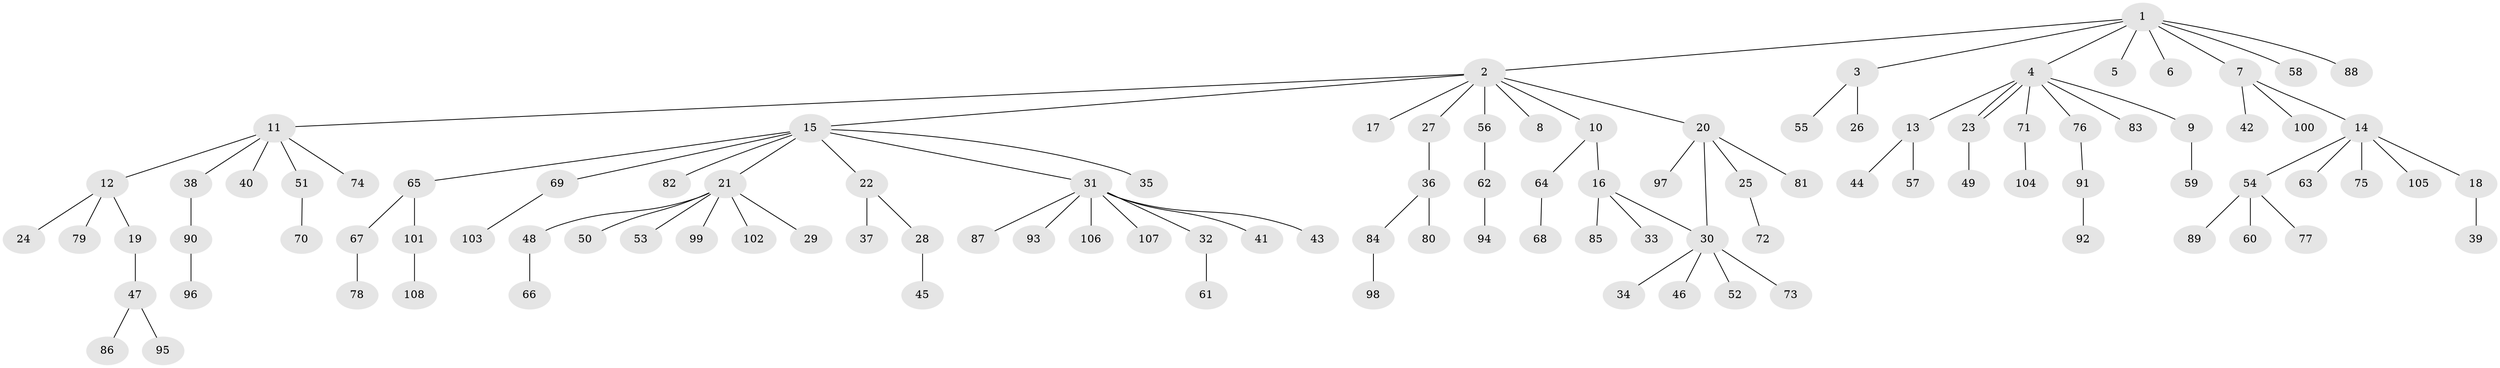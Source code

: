 // coarse degree distribution, {10: 0.0125, 13: 0.0125, 2: 0.125, 7: 0.05, 1: 0.675, 3: 0.0875, 5: 0.025, 4: 0.0125}
// Generated by graph-tools (version 1.1) at 2025/41/03/06/25 10:41:48]
// undirected, 108 vertices, 109 edges
graph export_dot {
graph [start="1"]
  node [color=gray90,style=filled];
  1;
  2;
  3;
  4;
  5;
  6;
  7;
  8;
  9;
  10;
  11;
  12;
  13;
  14;
  15;
  16;
  17;
  18;
  19;
  20;
  21;
  22;
  23;
  24;
  25;
  26;
  27;
  28;
  29;
  30;
  31;
  32;
  33;
  34;
  35;
  36;
  37;
  38;
  39;
  40;
  41;
  42;
  43;
  44;
  45;
  46;
  47;
  48;
  49;
  50;
  51;
  52;
  53;
  54;
  55;
  56;
  57;
  58;
  59;
  60;
  61;
  62;
  63;
  64;
  65;
  66;
  67;
  68;
  69;
  70;
  71;
  72;
  73;
  74;
  75;
  76;
  77;
  78;
  79;
  80;
  81;
  82;
  83;
  84;
  85;
  86;
  87;
  88;
  89;
  90;
  91;
  92;
  93;
  94;
  95;
  96;
  97;
  98;
  99;
  100;
  101;
  102;
  103;
  104;
  105;
  106;
  107;
  108;
  1 -- 2;
  1 -- 3;
  1 -- 4;
  1 -- 5;
  1 -- 6;
  1 -- 7;
  1 -- 58;
  1 -- 88;
  2 -- 8;
  2 -- 10;
  2 -- 11;
  2 -- 15;
  2 -- 17;
  2 -- 20;
  2 -- 27;
  2 -- 56;
  3 -- 26;
  3 -- 55;
  4 -- 9;
  4 -- 13;
  4 -- 23;
  4 -- 23;
  4 -- 71;
  4 -- 76;
  4 -- 83;
  7 -- 14;
  7 -- 42;
  7 -- 100;
  9 -- 59;
  10 -- 16;
  10 -- 64;
  11 -- 12;
  11 -- 38;
  11 -- 40;
  11 -- 51;
  11 -- 74;
  12 -- 19;
  12 -- 24;
  12 -- 79;
  13 -- 44;
  13 -- 57;
  14 -- 18;
  14 -- 54;
  14 -- 63;
  14 -- 75;
  14 -- 105;
  15 -- 21;
  15 -- 22;
  15 -- 31;
  15 -- 35;
  15 -- 65;
  15 -- 69;
  15 -- 82;
  16 -- 30;
  16 -- 33;
  16 -- 85;
  18 -- 39;
  19 -- 47;
  20 -- 25;
  20 -- 30;
  20 -- 81;
  20 -- 97;
  21 -- 29;
  21 -- 48;
  21 -- 50;
  21 -- 53;
  21 -- 99;
  21 -- 102;
  22 -- 28;
  22 -- 37;
  23 -- 49;
  25 -- 72;
  27 -- 36;
  28 -- 45;
  30 -- 34;
  30 -- 46;
  30 -- 52;
  30 -- 73;
  31 -- 32;
  31 -- 41;
  31 -- 43;
  31 -- 87;
  31 -- 93;
  31 -- 106;
  31 -- 107;
  32 -- 61;
  36 -- 80;
  36 -- 84;
  38 -- 90;
  47 -- 86;
  47 -- 95;
  48 -- 66;
  51 -- 70;
  54 -- 60;
  54 -- 77;
  54 -- 89;
  56 -- 62;
  62 -- 94;
  64 -- 68;
  65 -- 67;
  65 -- 101;
  67 -- 78;
  69 -- 103;
  71 -- 104;
  76 -- 91;
  84 -- 98;
  90 -- 96;
  91 -- 92;
  101 -- 108;
}
